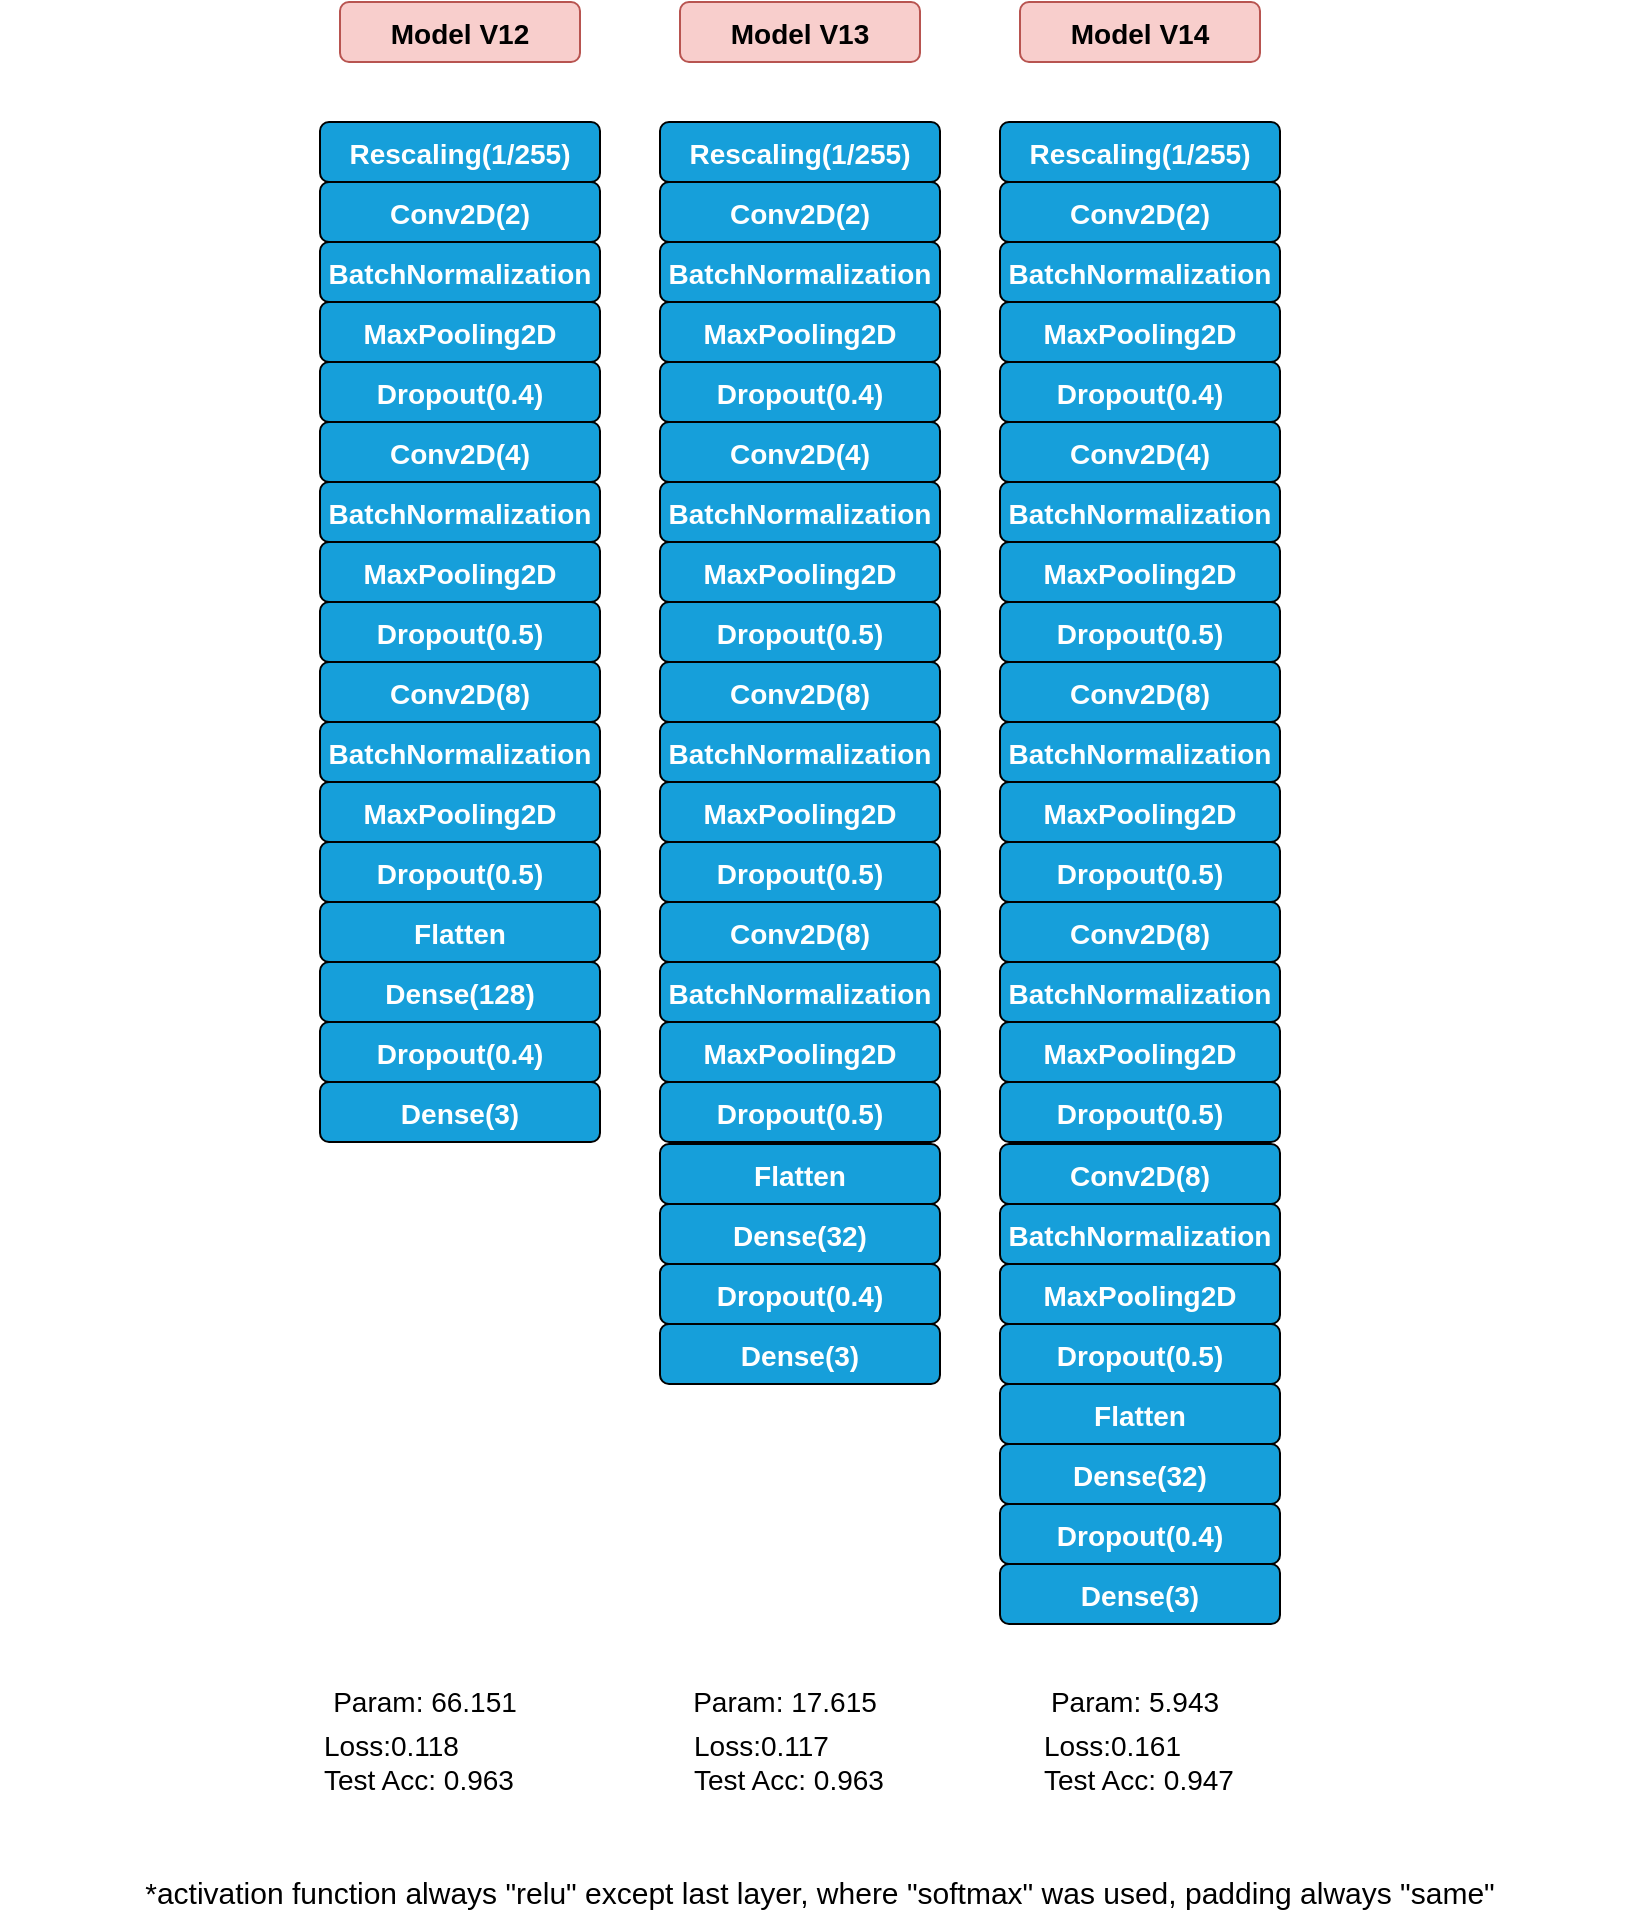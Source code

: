 <mxfile version="24.3.1" type="device">
  <diagram name="Page-1" id="97916047-d0de-89f5-080d-49f4d83e522f">
    <mxGraphModel dx="1562" dy="816" grid="1" gridSize="10" guides="1" tooltips="1" connect="1" arrows="1" fold="1" page="1" pageScale="1.5" pageWidth="1169" pageHeight="827" background="none" math="0" shadow="0">
      <root>
        <mxCell id="0" />
        <mxCell id="1" parent="0" />
        <mxCell id="SRwk9jK4E6UFYqEUvpnX-64" value="Model V12" style="rounded=1;fillColor=#f8cecc;strokeColor=#b85450;shadow=0;fontStyle=1;fontSize=14;" parent="1" vertex="1">
          <mxGeometry x="260" y="520" width="120" height="30" as="geometry" />
        </mxCell>
        <mxCell id="SRwk9jK4E6UFYqEUvpnX-69" value="Model V13" style="rounded=1;fillColor=#f8cecc;strokeColor=#b85450;shadow=0;fontStyle=1;fontSize=14;" parent="1" vertex="1">
          <mxGeometry x="430" y="520" width="120" height="30" as="geometry" />
        </mxCell>
        <mxCell id="SRwk9jK4E6UFYqEUvpnX-81" value="Model V14" style="rounded=1;fillColor=#f8cecc;strokeColor=#b85450;shadow=0;fontStyle=1;fontSize=14;" parent="1" vertex="1">
          <mxGeometry x="600" y="520" width="120" height="30" as="geometry" />
        </mxCell>
        <mxCell id="SRwk9jK4E6UFYqEUvpnX-134" value="&lt;font style=&quot;font-size: 15px;&quot;&gt;*activation function always &quot;relu&quot; except last layer, where &quot;softmax&quot; was used, padding always &quot;same&quot;&lt;br&gt;&lt;/font&gt;" style="text;strokeColor=none;align=center;fillColor=none;html=1;verticalAlign=middle;whiteSpace=wrap;rounded=0;" parent="1" vertex="1">
          <mxGeometry x="90" y="1450" width="820" height="30" as="geometry" />
        </mxCell>
        <mxCell id="AYVebz1ddLBmzG1IyRJC-89" value="Conv2D(2)" style="rounded=1;fillColor=#169fda;strokeColor=default;shadow=0;gradientColor=none;fontStyle=1;fontColor=#FFFFFF;fontSize=14;" parent="1" vertex="1">
          <mxGeometry x="250" y="610" width="140" height="30" as="geometry" />
        </mxCell>
        <mxCell id="AYVebz1ddLBmzG1IyRJC-90" value="MaxPooling2D" style="rounded=1;fillColor=#169fda;strokeColor=default;shadow=0;gradientColor=none;fontStyle=1;fontColor=#FFFFFF;fontSize=14;" parent="1" vertex="1">
          <mxGeometry x="250" y="670" width="140" height="30" as="geometry" />
        </mxCell>
        <mxCell id="AYVebz1ddLBmzG1IyRJC-91" value="Conv2D(4)" style="rounded=1;fillColor=#169fda;strokeColor=default;shadow=0;gradientColor=none;fontStyle=1;fontColor=#FFFFFF;fontSize=14;" parent="1" vertex="1">
          <mxGeometry x="250" y="730" width="140" height="30" as="geometry" />
        </mxCell>
        <mxCell id="AYVebz1ddLBmzG1IyRJC-92" value="Flatten" style="rounded=1;fillColor=#169fda;strokeColor=default;shadow=0;gradientColor=none;fontStyle=1;fontColor=#FFFFFF;fontSize=14;" parent="1" vertex="1">
          <mxGeometry x="250" y="970" width="140" height="30" as="geometry" />
        </mxCell>
        <mxCell id="AYVebz1ddLBmzG1IyRJC-93" value="Dense(128)" style="rounded=1;fillColor=#169fda;strokeColor=default;shadow=0;gradientColor=none;fontStyle=1;fontColor=#FFFFFF;fontSize=14;" parent="1" vertex="1">
          <mxGeometry x="250" y="1000" width="140" height="30" as="geometry" />
        </mxCell>
        <mxCell id="AYVebz1ddLBmzG1IyRJC-94" value="Dense(3)" style="rounded=1;fillColor=#169fda;strokeColor=default;shadow=0;gradientColor=none;fontStyle=1;fontColor=#FFFFFF;fontSize=14;" parent="1" vertex="1">
          <mxGeometry x="250" y="1060" width="140" height="30" as="geometry" />
        </mxCell>
        <mxCell id="AYVebz1ddLBmzG1IyRJC-95" value="MaxPooling2D" style="rounded=1;fillColor=#169fda;strokeColor=default;shadow=0;gradientColor=none;fontStyle=1;fontColor=#FFFFFF;fontSize=14;" parent="1" vertex="1">
          <mxGeometry x="250" y="790" width="140" height="30" as="geometry" />
        </mxCell>
        <mxCell id="AYVebz1ddLBmzG1IyRJC-96" value="Rescaling(1/255)" style="rounded=1;fillColor=#169fda;strokeColor=default;shadow=0;gradientColor=none;fontStyle=1;fontColor=#FFFFFF;fontSize=14;" parent="1" vertex="1">
          <mxGeometry x="250" y="580" width="140" height="30" as="geometry" />
        </mxCell>
        <mxCell id="AYVebz1ddLBmzG1IyRJC-97" value="BatchNormalization" style="rounded=1;fillColor=#169fda;strokeColor=default;shadow=0;gradientColor=none;fontStyle=1;fontColor=#FFFFFF;fontSize=14;" parent="1" vertex="1">
          <mxGeometry x="250" y="640" width="140" height="30" as="geometry" />
        </mxCell>
        <mxCell id="AYVebz1ddLBmzG1IyRJC-98" value="Dropout(0.4)" style="rounded=1;fillColor=#169fda;strokeColor=default;shadow=0;gradientColor=none;fontStyle=1;fontColor=#FFFFFF;fontSize=14;" parent="1" vertex="1">
          <mxGeometry x="250" y="700" width="140" height="30" as="geometry" />
        </mxCell>
        <mxCell id="AYVebz1ddLBmzG1IyRJC-99" value="BatchNormalization" style="rounded=1;fillColor=#169fda;strokeColor=default;shadow=0;gradientColor=none;fontStyle=1;fontColor=#FFFFFF;fontSize=14;" parent="1" vertex="1">
          <mxGeometry x="250" y="760" width="140" height="30" as="geometry" />
        </mxCell>
        <mxCell id="AYVebz1ddLBmzG1IyRJC-100" value="Dropout(0.5)" style="rounded=1;fillColor=#169fda;strokeColor=default;shadow=0;gradientColor=none;fontStyle=1;fontColor=#FFFFFF;fontSize=14;" parent="1" vertex="1">
          <mxGeometry x="250" y="820" width="140" height="30" as="geometry" />
        </mxCell>
        <mxCell id="AYVebz1ddLBmzG1IyRJC-101" value="Dropout(0.4)" style="rounded=1;fillColor=#169fda;strokeColor=default;shadow=0;gradientColor=none;fontStyle=1;fontColor=#FFFFFF;fontSize=14;" parent="1" vertex="1">
          <mxGeometry x="250" y="1030" width="140" height="30" as="geometry" />
        </mxCell>
        <mxCell id="TZ2sXEdkWH6zc70tyiDl-27" value="Conv2D(8)" style="rounded=1;fillColor=#169fda;strokeColor=default;shadow=0;gradientColor=none;fontStyle=1;fontColor=#FFFFFF;fontSize=14;" vertex="1" parent="1">
          <mxGeometry x="250" y="850" width="140" height="30" as="geometry" />
        </mxCell>
        <mxCell id="TZ2sXEdkWH6zc70tyiDl-28" value="MaxPooling2D" style="rounded=1;fillColor=#169fda;strokeColor=default;shadow=0;gradientColor=none;fontStyle=1;fontColor=#FFFFFF;fontSize=14;" vertex="1" parent="1">
          <mxGeometry x="250" y="910" width="140" height="30" as="geometry" />
        </mxCell>
        <mxCell id="TZ2sXEdkWH6zc70tyiDl-29" value="BatchNormalization" style="rounded=1;fillColor=#169fda;strokeColor=default;shadow=0;gradientColor=none;fontStyle=1;fontColor=#FFFFFF;fontSize=14;" vertex="1" parent="1">
          <mxGeometry x="250" y="880" width="140" height="30" as="geometry" />
        </mxCell>
        <mxCell id="TZ2sXEdkWH6zc70tyiDl-30" value="Dropout(0.5)" style="rounded=1;fillColor=#169fda;strokeColor=default;shadow=0;gradientColor=none;fontStyle=1;fontColor=#FFFFFF;fontSize=14;" vertex="1" parent="1">
          <mxGeometry x="250" y="940" width="140" height="30" as="geometry" />
        </mxCell>
        <mxCell id="TZ2sXEdkWH6zc70tyiDl-48" value="Conv2D(2)" style="rounded=1;fillColor=#169fda;strokeColor=default;shadow=0;gradientColor=none;fontStyle=1;fontColor=#FFFFFF;fontSize=14;" vertex="1" parent="1">
          <mxGeometry x="420" y="610" width="140" height="30" as="geometry" />
        </mxCell>
        <mxCell id="TZ2sXEdkWH6zc70tyiDl-49" value="MaxPooling2D" style="rounded=1;fillColor=#169fda;strokeColor=default;shadow=0;gradientColor=none;fontStyle=1;fontColor=#FFFFFF;fontSize=14;" vertex="1" parent="1">
          <mxGeometry x="420" y="670" width="140" height="30" as="geometry" />
        </mxCell>
        <mxCell id="TZ2sXEdkWH6zc70tyiDl-50" value="Conv2D(4)" style="rounded=1;fillColor=#169fda;strokeColor=default;shadow=0;gradientColor=none;fontStyle=1;fontColor=#FFFFFF;fontSize=14;" vertex="1" parent="1">
          <mxGeometry x="420" y="730" width="140" height="30" as="geometry" />
        </mxCell>
        <mxCell id="TZ2sXEdkWH6zc70tyiDl-51" value="Flatten" style="rounded=1;fillColor=#169fda;strokeColor=default;shadow=0;gradientColor=none;fontStyle=1;fontColor=#FFFFFF;fontSize=14;" vertex="1" parent="1">
          <mxGeometry x="420" y="1091" width="140" height="30" as="geometry" />
        </mxCell>
        <mxCell id="TZ2sXEdkWH6zc70tyiDl-52" value="Dense(32)" style="rounded=1;fillColor=#169fda;strokeColor=default;shadow=0;gradientColor=none;fontStyle=1;fontColor=#FFFFFF;fontSize=14;" vertex="1" parent="1">
          <mxGeometry x="420" y="1121" width="140" height="30" as="geometry" />
        </mxCell>
        <mxCell id="TZ2sXEdkWH6zc70tyiDl-53" value="Dense(3)" style="rounded=1;fillColor=#169fda;strokeColor=default;shadow=0;gradientColor=none;fontStyle=1;fontColor=#FFFFFF;fontSize=14;" vertex="1" parent="1">
          <mxGeometry x="420" y="1181" width="140" height="30" as="geometry" />
        </mxCell>
        <mxCell id="TZ2sXEdkWH6zc70tyiDl-54" value="MaxPooling2D" style="rounded=1;fillColor=#169fda;strokeColor=default;shadow=0;gradientColor=none;fontStyle=1;fontColor=#FFFFFF;fontSize=14;" vertex="1" parent="1">
          <mxGeometry x="420" y="790" width="140" height="30" as="geometry" />
        </mxCell>
        <mxCell id="TZ2sXEdkWH6zc70tyiDl-55" value="Rescaling(1/255)" style="rounded=1;fillColor=#169fda;strokeColor=default;shadow=0;gradientColor=none;fontStyle=1;fontColor=#FFFFFF;fontSize=14;" vertex="1" parent="1">
          <mxGeometry x="420" y="580" width="140" height="30" as="geometry" />
        </mxCell>
        <mxCell id="TZ2sXEdkWH6zc70tyiDl-56" value="BatchNormalization" style="rounded=1;fillColor=#169fda;strokeColor=default;shadow=0;gradientColor=none;fontStyle=1;fontColor=#FFFFFF;fontSize=14;" vertex="1" parent="1">
          <mxGeometry x="420" y="640" width="140" height="30" as="geometry" />
        </mxCell>
        <mxCell id="TZ2sXEdkWH6zc70tyiDl-57" value="Dropout(0.4)" style="rounded=1;fillColor=#169fda;strokeColor=default;shadow=0;gradientColor=none;fontStyle=1;fontColor=#FFFFFF;fontSize=14;" vertex="1" parent="1">
          <mxGeometry x="420" y="700" width="140" height="30" as="geometry" />
        </mxCell>
        <mxCell id="TZ2sXEdkWH6zc70tyiDl-58" value="BatchNormalization" style="rounded=1;fillColor=#169fda;strokeColor=default;shadow=0;gradientColor=none;fontStyle=1;fontColor=#FFFFFF;fontSize=14;" vertex="1" parent="1">
          <mxGeometry x="420" y="760" width="140" height="30" as="geometry" />
        </mxCell>
        <mxCell id="TZ2sXEdkWH6zc70tyiDl-59" value="Dropout(0.5)" style="rounded=1;fillColor=#169fda;strokeColor=default;shadow=0;gradientColor=none;fontStyle=1;fontColor=#FFFFFF;fontSize=14;" vertex="1" parent="1">
          <mxGeometry x="420" y="820" width="140" height="30" as="geometry" />
        </mxCell>
        <mxCell id="TZ2sXEdkWH6zc70tyiDl-60" value="Dropout(0.4)" style="rounded=1;fillColor=#169fda;strokeColor=default;shadow=0;gradientColor=none;fontStyle=1;fontColor=#FFFFFF;fontSize=14;" vertex="1" parent="1">
          <mxGeometry x="420" y="1151" width="140" height="30" as="geometry" />
        </mxCell>
        <mxCell id="TZ2sXEdkWH6zc70tyiDl-61" value="Conv2D(8)" style="rounded=1;fillColor=#169fda;strokeColor=default;shadow=0;gradientColor=none;fontStyle=1;fontColor=#FFFFFF;fontSize=14;" vertex="1" parent="1">
          <mxGeometry x="420" y="850" width="140" height="30" as="geometry" />
        </mxCell>
        <mxCell id="TZ2sXEdkWH6zc70tyiDl-62" value="MaxPooling2D" style="rounded=1;fillColor=#169fda;strokeColor=default;shadow=0;gradientColor=none;fontStyle=1;fontColor=#FFFFFF;fontSize=14;" vertex="1" parent="1">
          <mxGeometry x="420" y="910" width="140" height="30" as="geometry" />
        </mxCell>
        <mxCell id="TZ2sXEdkWH6zc70tyiDl-63" value="BatchNormalization" style="rounded=1;fillColor=#169fda;strokeColor=default;shadow=0;gradientColor=none;fontStyle=1;fontColor=#FFFFFF;fontSize=14;" vertex="1" parent="1">
          <mxGeometry x="420" y="880" width="140" height="30" as="geometry" />
        </mxCell>
        <mxCell id="TZ2sXEdkWH6zc70tyiDl-64" value="Dropout(0.5)" style="rounded=1;fillColor=#169fda;strokeColor=default;shadow=0;gradientColor=none;fontStyle=1;fontColor=#FFFFFF;fontSize=14;" vertex="1" parent="1">
          <mxGeometry x="420" y="940" width="140" height="30" as="geometry" />
        </mxCell>
        <mxCell id="TZ2sXEdkWH6zc70tyiDl-83" value="Conv2D(8)" style="rounded=1;fillColor=#169fda;strokeColor=default;shadow=0;gradientColor=none;fontStyle=1;fontColor=#FFFFFF;fontSize=14;" vertex="1" parent="1">
          <mxGeometry x="420" y="970" width="140" height="30" as="geometry" />
        </mxCell>
        <mxCell id="TZ2sXEdkWH6zc70tyiDl-84" value="MaxPooling2D" style="rounded=1;fillColor=#169fda;strokeColor=default;shadow=0;gradientColor=none;fontStyle=1;fontColor=#FFFFFF;fontSize=14;" vertex="1" parent="1">
          <mxGeometry x="420" y="1030" width="140" height="30" as="geometry" />
        </mxCell>
        <mxCell id="TZ2sXEdkWH6zc70tyiDl-85" value="BatchNormalization" style="rounded=1;fillColor=#169fda;strokeColor=default;shadow=0;gradientColor=none;fontStyle=1;fontColor=#FFFFFF;fontSize=14;" vertex="1" parent="1">
          <mxGeometry x="420" y="1000" width="140" height="30" as="geometry" />
        </mxCell>
        <mxCell id="TZ2sXEdkWH6zc70tyiDl-86" value="Dropout(0.5)" style="rounded=1;fillColor=#169fda;strokeColor=default;shadow=0;gradientColor=none;fontStyle=1;fontColor=#FFFFFF;fontSize=14;" vertex="1" parent="1">
          <mxGeometry x="420" y="1060" width="140" height="30" as="geometry" />
        </mxCell>
        <mxCell id="TZ2sXEdkWH6zc70tyiDl-87" value="Conv2D(2)" style="rounded=1;fillColor=#169fda;strokeColor=default;shadow=0;gradientColor=none;fontStyle=1;fontColor=#FFFFFF;fontSize=14;" vertex="1" parent="1">
          <mxGeometry x="590" y="610" width="140" height="30" as="geometry" />
        </mxCell>
        <mxCell id="TZ2sXEdkWH6zc70tyiDl-88" value="MaxPooling2D" style="rounded=1;fillColor=#169fda;strokeColor=default;shadow=0;gradientColor=none;fontStyle=1;fontColor=#FFFFFF;fontSize=14;" vertex="1" parent="1">
          <mxGeometry x="590" y="670" width="140" height="30" as="geometry" />
        </mxCell>
        <mxCell id="TZ2sXEdkWH6zc70tyiDl-89" value="Conv2D(4)" style="rounded=1;fillColor=#169fda;strokeColor=default;shadow=0;gradientColor=none;fontStyle=1;fontColor=#FFFFFF;fontSize=14;" vertex="1" parent="1">
          <mxGeometry x="590" y="730" width="140" height="30" as="geometry" />
        </mxCell>
        <mxCell id="TZ2sXEdkWH6zc70tyiDl-90" value="MaxPooling2D" style="rounded=1;fillColor=#169fda;strokeColor=default;shadow=0;gradientColor=none;fontStyle=1;fontColor=#FFFFFF;fontSize=14;" vertex="1" parent="1">
          <mxGeometry x="590" y="790" width="140" height="30" as="geometry" />
        </mxCell>
        <mxCell id="TZ2sXEdkWH6zc70tyiDl-91" value="Rescaling(1/255)" style="rounded=1;fillColor=#169fda;strokeColor=default;shadow=0;gradientColor=none;fontStyle=1;fontColor=#FFFFFF;fontSize=14;" vertex="1" parent="1">
          <mxGeometry x="590" y="580" width="140" height="30" as="geometry" />
        </mxCell>
        <mxCell id="TZ2sXEdkWH6zc70tyiDl-92" value="BatchNormalization" style="rounded=1;fillColor=#169fda;strokeColor=default;shadow=0;gradientColor=none;fontStyle=1;fontColor=#FFFFFF;fontSize=14;" vertex="1" parent="1">
          <mxGeometry x="590" y="640" width="140" height="30" as="geometry" />
        </mxCell>
        <mxCell id="TZ2sXEdkWH6zc70tyiDl-93" value="Dropout(0.4)" style="rounded=1;fillColor=#169fda;strokeColor=default;shadow=0;gradientColor=none;fontStyle=1;fontColor=#FFFFFF;fontSize=14;" vertex="1" parent="1">
          <mxGeometry x="590" y="700" width="140" height="30" as="geometry" />
        </mxCell>
        <mxCell id="TZ2sXEdkWH6zc70tyiDl-94" value="BatchNormalization" style="rounded=1;fillColor=#169fda;strokeColor=default;shadow=0;gradientColor=none;fontStyle=1;fontColor=#FFFFFF;fontSize=14;" vertex="1" parent="1">
          <mxGeometry x="590" y="760" width="140" height="30" as="geometry" />
        </mxCell>
        <mxCell id="TZ2sXEdkWH6zc70tyiDl-95" value="Dropout(0.5)" style="rounded=1;fillColor=#169fda;strokeColor=default;shadow=0;gradientColor=none;fontStyle=1;fontColor=#FFFFFF;fontSize=14;" vertex="1" parent="1">
          <mxGeometry x="590" y="820" width="140" height="30" as="geometry" />
        </mxCell>
        <mxCell id="TZ2sXEdkWH6zc70tyiDl-96" value="Conv2D(8)" style="rounded=1;fillColor=#169fda;strokeColor=default;shadow=0;gradientColor=none;fontStyle=1;fontColor=#FFFFFF;fontSize=14;" vertex="1" parent="1">
          <mxGeometry x="590" y="850" width="140" height="30" as="geometry" />
        </mxCell>
        <mxCell id="TZ2sXEdkWH6zc70tyiDl-97" value="MaxPooling2D" style="rounded=1;fillColor=#169fda;strokeColor=default;shadow=0;gradientColor=none;fontStyle=1;fontColor=#FFFFFF;fontSize=14;" vertex="1" parent="1">
          <mxGeometry x="590" y="910" width="140" height="30" as="geometry" />
        </mxCell>
        <mxCell id="TZ2sXEdkWH6zc70tyiDl-98" value="BatchNormalization" style="rounded=1;fillColor=#169fda;strokeColor=default;shadow=0;gradientColor=none;fontStyle=1;fontColor=#FFFFFF;fontSize=14;" vertex="1" parent="1">
          <mxGeometry x="590" y="880" width="140" height="30" as="geometry" />
        </mxCell>
        <mxCell id="TZ2sXEdkWH6zc70tyiDl-99" value="Dropout(0.5)" style="rounded=1;fillColor=#169fda;strokeColor=default;shadow=0;gradientColor=none;fontStyle=1;fontColor=#FFFFFF;fontSize=14;" vertex="1" parent="1">
          <mxGeometry x="590" y="940" width="140" height="30" as="geometry" />
        </mxCell>
        <mxCell id="TZ2sXEdkWH6zc70tyiDl-100" value="Conv2D(8)" style="rounded=1;fillColor=#169fda;strokeColor=default;shadow=0;gradientColor=none;fontStyle=1;fontColor=#FFFFFF;fontSize=14;" vertex="1" parent="1">
          <mxGeometry x="590" y="970" width="140" height="30" as="geometry" />
        </mxCell>
        <mxCell id="TZ2sXEdkWH6zc70tyiDl-101" value="MaxPooling2D" style="rounded=1;fillColor=#169fda;strokeColor=default;shadow=0;gradientColor=none;fontStyle=1;fontColor=#FFFFFF;fontSize=14;" vertex="1" parent="1">
          <mxGeometry x="590" y="1030" width="140" height="30" as="geometry" />
        </mxCell>
        <mxCell id="TZ2sXEdkWH6zc70tyiDl-102" value="BatchNormalization" style="rounded=1;fillColor=#169fda;strokeColor=default;shadow=0;gradientColor=none;fontStyle=1;fontColor=#FFFFFF;fontSize=14;" vertex="1" parent="1">
          <mxGeometry x="590" y="1000" width="140" height="30" as="geometry" />
        </mxCell>
        <mxCell id="TZ2sXEdkWH6zc70tyiDl-103" value="Dropout(0.5)" style="rounded=1;fillColor=#169fda;strokeColor=default;shadow=0;gradientColor=none;fontStyle=1;fontColor=#FFFFFF;fontSize=14;" vertex="1" parent="1">
          <mxGeometry x="590" y="1060" width="140" height="30" as="geometry" />
        </mxCell>
        <mxCell id="TZ2sXEdkWH6zc70tyiDl-104" value="Conv2D(8)" style="rounded=1;fillColor=#169fda;strokeColor=default;shadow=0;gradientColor=none;fontStyle=1;fontColor=#FFFFFF;fontSize=14;" vertex="1" parent="1">
          <mxGeometry x="590" y="1091" width="140" height="30" as="geometry" />
        </mxCell>
        <mxCell id="TZ2sXEdkWH6zc70tyiDl-105" value="MaxPooling2D" style="rounded=1;fillColor=#169fda;strokeColor=default;shadow=0;gradientColor=none;fontStyle=1;fontColor=#FFFFFF;fontSize=14;" vertex="1" parent="1">
          <mxGeometry x="590" y="1151" width="140" height="30" as="geometry" />
        </mxCell>
        <mxCell id="TZ2sXEdkWH6zc70tyiDl-106" value="BatchNormalization" style="rounded=1;fillColor=#169fda;strokeColor=default;shadow=0;gradientColor=none;fontStyle=1;fontColor=#FFFFFF;fontSize=14;" vertex="1" parent="1">
          <mxGeometry x="590" y="1121" width="140" height="30" as="geometry" />
        </mxCell>
        <mxCell id="TZ2sXEdkWH6zc70tyiDl-107" value="Dropout(0.5)" style="rounded=1;fillColor=#169fda;strokeColor=default;shadow=0;gradientColor=none;fontStyle=1;fontColor=#FFFFFF;fontSize=14;" vertex="1" parent="1">
          <mxGeometry x="590" y="1181" width="140" height="30" as="geometry" />
        </mxCell>
        <mxCell id="TZ2sXEdkWH6zc70tyiDl-108" value="Flatten" style="rounded=1;fillColor=#169fda;strokeColor=default;shadow=0;gradientColor=none;fontStyle=1;fontColor=#FFFFFF;fontSize=14;" vertex="1" parent="1">
          <mxGeometry x="590" y="1211" width="140" height="30" as="geometry" />
        </mxCell>
        <mxCell id="TZ2sXEdkWH6zc70tyiDl-109" value="Dense(32)" style="rounded=1;fillColor=#169fda;strokeColor=default;shadow=0;gradientColor=none;fontStyle=1;fontColor=#FFFFFF;fontSize=14;" vertex="1" parent="1">
          <mxGeometry x="590" y="1241" width="140" height="30" as="geometry" />
        </mxCell>
        <mxCell id="TZ2sXEdkWH6zc70tyiDl-110" value="Dense(3)" style="rounded=1;fillColor=#169fda;strokeColor=default;shadow=0;gradientColor=none;fontStyle=1;fontColor=#FFFFFF;fontSize=14;" vertex="1" parent="1">
          <mxGeometry x="590" y="1301" width="140" height="30" as="geometry" />
        </mxCell>
        <mxCell id="TZ2sXEdkWH6zc70tyiDl-111" value="Dropout(0.4)" style="rounded=1;fillColor=#169fda;strokeColor=default;shadow=0;gradientColor=none;fontStyle=1;fontColor=#FFFFFF;fontSize=14;" vertex="1" parent="1">
          <mxGeometry x="590" y="1271" width="140" height="30" as="geometry" />
        </mxCell>
        <mxCell id="TZ2sXEdkWH6zc70tyiDl-112" value="&lt;font style=&quot;font-size: 14px;&quot;&gt;Param: 5.943&lt;/font&gt;" style="text;strokeColor=none;align=center;fillColor=none;html=1;verticalAlign=middle;whiteSpace=wrap;rounded=0;" vertex="1" parent="1">
          <mxGeometry x="595" y="1350" width="125" height="40" as="geometry" />
        </mxCell>
        <mxCell id="TZ2sXEdkWH6zc70tyiDl-113" value="&lt;font style=&quot;font-size: 14px;&quot;&gt;Param: 17.615&lt;br&gt;&lt;/font&gt;" style="text;strokeColor=none;align=center;fillColor=none;html=1;verticalAlign=middle;whiteSpace=wrap;rounded=0;" vertex="1" parent="1">
          <mxGeometry x="420" y="1350" width="125" height="40" as="geometry" />
        </mxCell>
        <mxCell id="TZ2sXEdkWH6zc70tyiDl-114" value="&lt;font style=&quot;font-size: 14px;&quot;&gt;Param: 66.151&lt;br&gt;&lt;/font&gt;" style="text;strokeColor=none;align=center;fillColor=none;html=1;verticalAlign=middle;whiteSpace=wrap;rounded=0;" vertex="1" parent="1">
          <mxGeometry x="240" y="1350" width="125" height="40" as="geometry" />
        </mxCell>
        <mxCell id="TZ2sXEdkWH6zc70tyiDl-116" value="&lt;div align=&quot;left&quot; style=&quot;font-size: 14px;&quot;&gt;&lt;font style=&quot;font-size: 14px;&quot;&gt;Loss:0.118&lt;/font&gt;&lt;/div&gt;&lt;div align=&quot;left&quot; style=&quot;font-size: 14px;&quot;&gt;&lt;font style=&quot;font-size: 14px;&quot;&gt;&lt;font style=&quot;font-size: 14px;&quot;&gt;Test Acc: 0.963&lt;/font&gt;&lt;br&gt;&lt;/font&gt;&lt;/div&gt;" style="text;strokeColor=none;align=left;fillColor=none;html=1;verticalAlign=middle;whiteSpace=wrap;rounded=0;" vertex="1" parent="1">
          <mxGeometry x="250" y="1380" width="125" height="40" as="geometry" />
        </mxCell>
        <mxCell id="TZ2sXEdkWH6zc70tyiDl-117" value="&lt;div align=&quot;left&quot; style=&quot;font-size: 14px;&quot;&gt;&lt;font style=&quot;font-size: 14px;&quot;&gt;Loss:0.117&lt;/font&gt;&lt;/div&gt;&lt;div align=&quot;left&quot; style=&quot;font-size: 14px;&quot;&gt;&lt;font style=&quot;font-size: 14px;&quot;&gt;&lt;font style=&quot;font-size: 14px;&quot;&gt;Test Acc: 0.963&lt;/font&gt;&lt;br&gt;&lt;/font&gt;&lt;/div&gt;" style="text;strokeColor=none;align=left;fillColor=none;html=1;verticalAlign=middle;whiteSpace=wrap;rounded=0;" vertex="1" parent="1">
          <mxGeometry x="435" y="1380" width="125" height="40" as="geometry" />
        </mxCell>
        <mxCell id="TZ2sXEdkWH6zc70tyiDl-118" value="&lt;div align=&quot;left&quot; style=&quot;font-size: 14px;&quot;&gt;&lt;font style=&quot;font-size: 14px;&quot;&gt;Loss:0.161&lt;/font&gt;&lt;/div&gt;&lt;div align=&quot;left&quot; style=&quot;font-size: 14px;&quot;&gt;&lt;font style=&quot;font-size: 14px;&quot;&gt;&lt;font style=&quot;font-size: 14px;&quot;&gt;Test Acc: 0.947&lt;/font&gt;&lt;br&gt;&lt;/font&gt;&lt;/div&gt;" style="text;strokeColor=none;align=left;fillColor=none;html=1;verticalAlign=middle;whiteSpace=wrap;rounded=0;" vertex="1" parent="1">
          <mxGeometry x="610" y="1380" width="125" height="40" as="geometry" />
        </mxCell>
      </root>
    </mxGraphModel>
  </diagram>
</mxfile>

